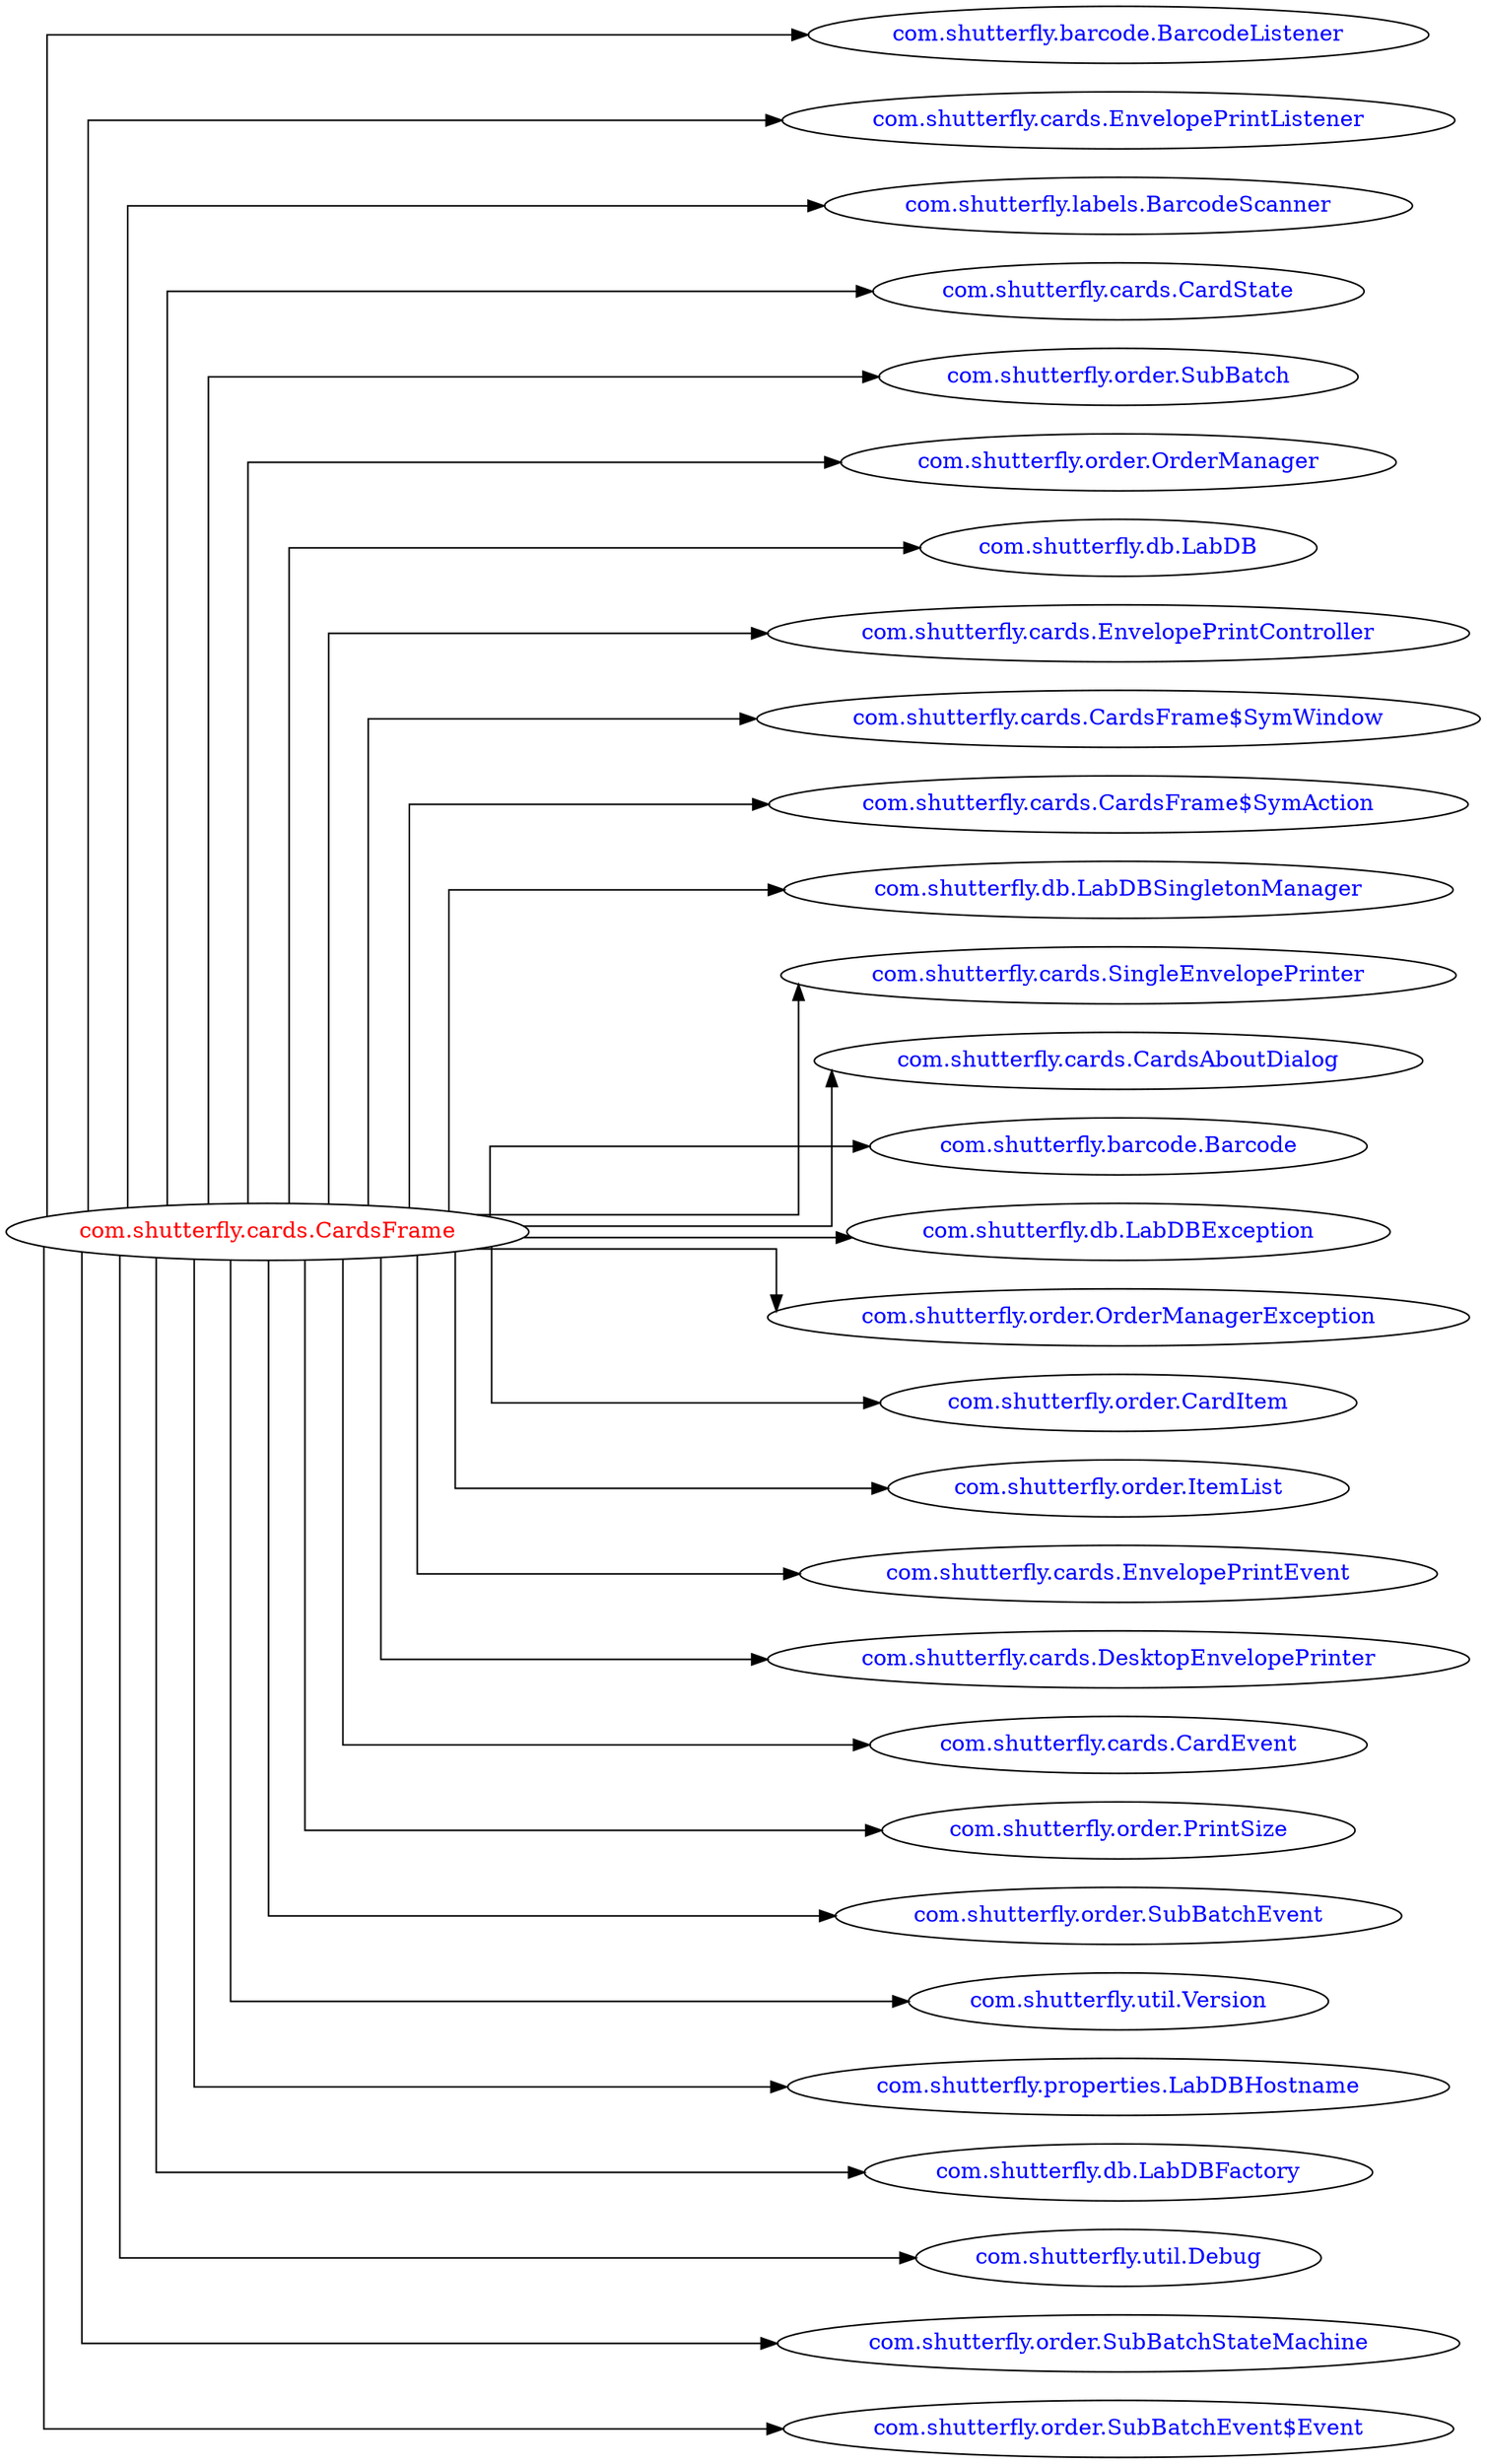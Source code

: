 digraph dependencyGraph {
 concentrate=true;
 ranksep="2.0";
 rankdir="LR"; 
 splines="ortho";
"com.shutterfly.cards.CardsFrame" [fontcolor="red"];
"com.shutterfly.barcode.BarcodeListener" [ fontcolor="blue" ];
"com.shutterfly.cards.CardsFrame"->"com.shutterfly.barcode.BarcodeListener";
"com.shutterfly.cards.EnvelopePrintListener" [ fontcolor="blue" ];
"com.shutterfly.cards.CardsFrame"->"com.shutterfly.cards.EnvelopePrintListener";
"com.shutterfly.labels.BarcodeScanner" [ fontcolor="blue" ];
"com.shutterfly.cards.CardsFrame"->"com.shutterfly.labels.BarcodeScanner";
"com.shutterfly.cards.CardState" [ fontcolor="blue" ];
"com.shutterfly.cards.CardsFrame"->"com.shutterfly.cards.CardState";
"com.shutterfly.order.SubBatch" [ fontcolor="blue" ];
"com.shutterfly.cards.CardsFrame"->"com.shutterfly.order.SubBatch";
"com.shutterfly.order.OrderManager" [ fontcolor="blue" ];
"com.shutterfly.cards.CardsFrame"->"com.shutterfly.order.OrderManager";
"com.shutterfly.db.LabDB" [ fontcolor="blue" ];
"com.shutterfly.cards.CardsFrame"->"com.shutterfly.db.LabDB";
"com.shutterfly.cards.EnvelopePrintController" [ fontcolor="blue" ];
"com.shutterfly.cards.CardsFrame"->"com.shutterfly.cards.EnvelopePrintController";
"com.shutterfly.cards.CardsFrame$SymWindow" [ fontcolor="blue" ];
"com.shutterfly.cards.CardsFrame"->"com.shutterfly.cards.CardsFrame$SymWindow";
"com.shutterfly.cards.CardsFrame$SymAction" [ fontcolor="blue" ];
"com.shutterfly.cards.CardsFrame"->"com.shutterfly.cards.CardsFrame$SymAction";
"com.shutterfly.db.LabDBSingletonManager" [ fontcolor="blue" ];
"com.shutterfly.cards.CardsFrame"->"com.shutterfly.db.LabDBSingletonManager";
"com.shutterfly.cards.SingleEnvelopePrinter" [ fontcolor="blue" ];
"com.shutterfly.cards.CardsFrame"->"com.shutterfly.cards.SingleEnvelopePrinter";
"com.shutterfly.cards.CardsAboutDialog" [ fontcolor="blue" ];
"com.shutterfly.cards.CardsFrame"->"com.shutterfly.cards.CardsAboutDialog";
"com.shutterfly.barcode.Barcode" [ fontcolor="blue" ];
"com.shutterfly.cards.CardsFrame"->"com.shutterfly.barcode.Barcode";
"com.shutterfly.db.LabDBException" [ fontcolor="blue" ];
"com.shutterfly.cards.CardsFrame"->"com.shutterfly.db.LabDBException";
"com.shutterfly.order.OrderManagerException" [ fontcolor="blue" ];
"com.shutterfly.cards.CardsFrame"->"com.shutterfly.order.OrderManagerException";
"com.shutterfly.order.CardItem" [ fontcolor="blue" ];
"com.shutterfly.cards.CardsFrame"->"com.shutterfly.order.CardItem";
"com.shutterfly.order.ItemList" [ fontcolor="blue" ];
"com.shutterfly.cards.CardsFrame"->"com.shutterfly.order.ItemList";
"com.shutterfly.cards.EnvelopePrintEvent" [ fontcolor="blue" ];
"com.shutterfly.cards.CardsFrame"->"com.shutterfly.cards.EnvelopePrintEvent";
"com.shutterfly.cards.DesktopEnvelopePrinter" [ fontcolor="blue" ];
"com.shutterfly.cards.CardsFrame"->"com.shutterfly.cards.DesktopEnvelopePrinter";
"com.shutterfly.cards.CardEvent" [ fontcolor="blue" ];
"com.shutterfly.cards.CardsFrame"->"com.shutterfly.cards.CardEvent";
"com.shutterfly.order.PrintSize" [ fontcolor="blue" ];
"com.shutterfly.cards.CardsFrame"->"com.shutterfly.order.PrintSize";
"com.shutterfly.order.SubBatchEvent" [ fontcolor="blue" ];
"com.shutterfly.cards.CardsFrame"->"com.shutterfly.order.SubBatchEvent";
"com.shutterfly.util.Version" [ fontcolor="blue" ];
"com.shutterfly.cards.CardsFrame"->"com.shutterfly.util.Version";
"com.shutterfly.properties.LabDBHostname" [ fontcolor="blue" ];
"com.shutterfly.cards.CardsFrame"->"com.shutterfly.properties.LabDBHostname";
"com.shutterfly.db.LabDBFactory" [ fontcolor="blue" ];
"com.shutterfly.cards.CardsFrame"->"com.shutterfly.db.LabDBFactory";
"com.shutterfly.util.Debug" [ fontcolor="blue" ];
"com.shutterfly.cards.CardsFrame"->"com.shutterfly.util.Debug";
"com.shutterfly.order.SubBatchStateMachine" [ fontcolor="blue" ];
"com.shutterfly.cards.CardsFrame"->"com.shutterfly.order.SubBatchStateMachine";
"com.shutterfly.order.SubBatchEvent$Event" [ fontcolor="blue" ];
"com.shutterfly.cards.CardsFrame"->"com.shutterfly.order.SubBatchEvent$Event";
}